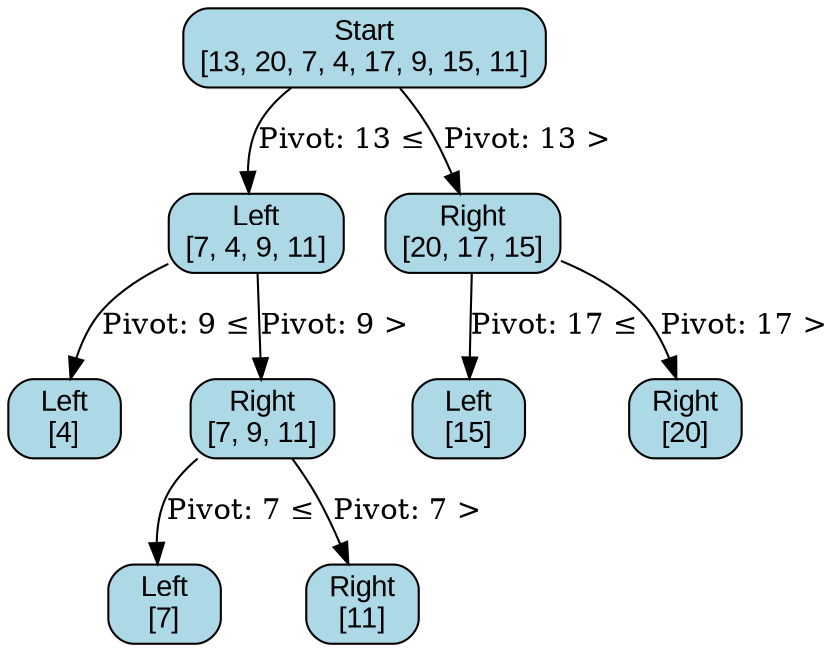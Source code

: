 digraph QuickSort {
    rankdir=TB;
    node [shape=box, style="rounded, filled", fillcolor=lightblue, fontname="Arial"];

    "Start" [label="Start\n[13, 20, 7, 4, 17, 9, 15, 11]"];
    "Step1_Left" [label="Left\n[7, 4, 9, 11]"];
    "Step1_Right" [label="Right\n[20, 17, 15]"];
    "Step2_Left" [label="Left\n[4]"];
    "Step2_Right" [label="Right\n[7, 9, 11]"];
    "Step3_Left" [label="Left\n[7]"];
    "Step3_Right" [label="Right\n[11]"];
    "Step4_Left" [label="Left\n[15]"];
    "Step4_Right" [label="Right\n[20]"];

    // Verbindungen
    "Start" -> "Step1_Left" [label="Pivot: 13 ≤"];
    "Start" -> "Step1_Right" [label="Pivot: 13 >"];
    "Step1_Left" -> "Step2_Left" [label="Pivot: 9 ≤"];
    "Step1_Left" -> "Step2_Right" [label="Pivot: 9 >"];
    "Step2_Right" -> "Step3_Left" [label="Pivot: 7 ≤"];
    "Step2_Right" -> "Step3_Right" [label="Pivot: 7 >"];
    "Step1_Right" -> "Step4_Left" [label="Pivot: 17 ≤"];
    "Step1_Right" -> "Step4_Right" [label="Pivot: 17 >"];
}
